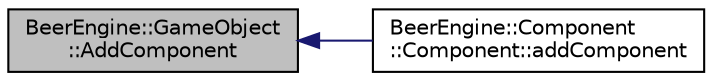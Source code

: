 digraph "BeerEngine::GameObject::AddComponent"
{
  edge [fontname="Helvetica",fontsize="10",labelfontname="Helvetica",labelfontsize="10"];
  node [fontname="Helvetica",fontsize="10",shape=record];
  rankdir="LR";
  Node6 [label="BeerEngine::GameObject\l::AddComponent",height=0.2,width=0.4,color="black", fillcolor="grey75", style="filled", fontcolor="black"];
  Node6 -> Node7 [dir="back",color="midnightblue",fontsize="10",style="solid",fontname="Helvetica"];
  Node7 [label="BeerEngine::Component\l::Component::addComponent",height=0.2,width=0.4,color="black", fillcolor="white", style="filled",URL="$class_beer_engine_1_1_component_1_1_component.html#aeab2d433593f452807e81d1ada9f4c17"];
}
